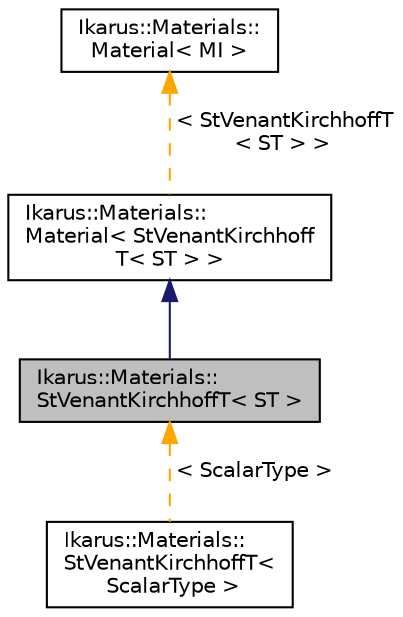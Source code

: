 digraph "Ikarus::Materials::StVenantKirchhoffT&lt; ST &gt;"
{
 // LATEX_PDF_SIZE
  edge [fontname="Helvetica",fontsize="10",labelfontname="Helvetica",labelfontsize="10"];
  node [fontname="Helvetica",fontsize="10",shape=record];
  Node1 [label="Ikarus::Materials::\lStVenantKirchhoffT\< ST \>",height=0.2,width=0.4,color="black", fillcolor="grey75", style="filled", fontcolor="black",tooltip="Implementation of the Saint Venant-Kirchhoff material model.The energy is computed as."];
  Node2 -> Node1 [dir="back",color="midnightblue",fontsize="10",style="solid"];
  Node2 [label="Ikarus::Materials::\lMaterial\< StVenantKirchhoff\lT\< ST \> \>",height=0.2,width=0.4,color="black", fillcolor="white", style="filled",URL="$a01622.html",tooltip=" "];
  Node3 -> Node2 [dir="back",color="orange",fontsize="10",style="dashed",label=" \< StVenantKirchhoffT\l\< ST \> \>" ];
  Node3 [label="Ikarus::Materials::\lMaterial\< MI \>",height=0.2,width=0.4,color="black", fillcolor="white", style="filled",URL="$a01622.html",tooltip="Interface classf or materials."];
  Node1 -> Node4 [dir="back",color="orange",fontsize="10",style="dashed",label=" \< ScalarType \>" ];
  Node4 [label="Ikarus::Materials::\lStVenantKirchhoffT\<\l ScalarType \>",height=0.2,width=0.4,color="black", fillcolor="white", style="filled",URL="$a01634.html",tooltip=" "];
}
